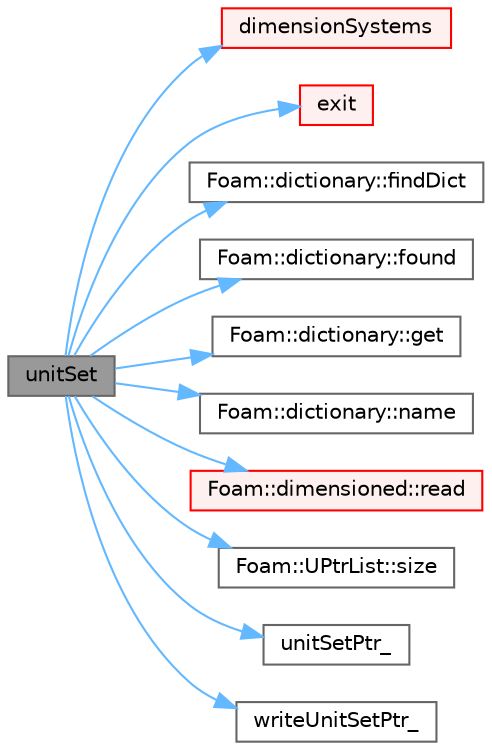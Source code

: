 digraph "unitSet"
{
 // LATEX_PDF_SIZE
  bgcolor="transparent";
  edge [fontname=Helvetica,fontsize=10,labelfontname=Helvetica,labelfontsize=10];
  node [fontname=Helvetica,fontsize=10,shape=box,height=0.2,width=0.4];
  rankdir="LR";
  Node1 [id="Node000001",label="unitSet",height=0.2,width=0.4,color="gray40", fillcolor="grey60", style="filled", fontcolor="black",tooltip=" "];
  Node1 -> Node2 [id="edge1_Node000001_Node000002",color="steelblue1",style="solid",tooltip=" "];
  Node2 [id="Node000002",label="dimensionSystems",height=0.2,width=0.4,color="red", fillcolor="#FFF0F0", style="filled",URL="$namespaceFoam.html#a65b53b37f6152f6b1b9d7e70b65878eb",tooltip=" "];
  Node1 -> Node7 [id="edge2_Node000001_Node000007",color="steelblue1",style="solid",tooltip=" "];
  Node7 [id="Node000007",label="exit",height=0.2,width=0.4,color="red", fillcolor="#FFF0F0", style="filled",URL="$namespaceFoam.html#ae0529b088aefc9f83b89dce5c31fda64",tooltip=" "];
  Node1 -> Node6 [id="edge3_Node000001_Node000006",color="steelblue1",style="solid",tooltip=" "];
  Node6 [id="Node000006",label="Foam::dictionary::findDict",height=0.2,width=0.4,color="grey40", fillcolor="white", style="filled",URL="$classFoam_1_1dictionary.html#a245770797b6291518446e960b6c251cb",tooltip=" "];
  Node1 -> Node9 [id="edge4_Node000001_Node000009",color="steelblue1",style="solid",tooltip=" "];
  Node9 [id="Node000009",label="Foam::dictionary::found",height=0.2,width=0.4,color="grey40", fillcolor="white", style="filled",URL="$classFoam_1_1dictionary.html#a991aa8aeeb065b985015a48bb5066b99",tooltip=" "];
  Node1 -> Node10 [id="edge5_Node000001_Node000010",color="steelblue1",style="solid",tooltip=" "];
  Node10 [id="Node000010",label="Foam::dictionary::get",height=0.2,width=0.4,color="grey40", fillcolor="white", style="filled",URL="$classFoam_1_1dictionary.html#a1846a52a734e28fd29097411f91f3128",tooltip=" "];
  Node1 -> Node11 [id="edge6_Node000001_Node000011",color="steelblue1",style="solid",tooltip=" "];
  Node11 [id="Node000011",label="Foam::dictionary::name",height=0.2,width=0.4,color="grey40", fillcolor="white", style="filled",URL="$classFoam_1_1dictionary.html#a20df806e0b38c1b3a3df987fafd7bd49",tooltip=" "];
  Node1 -> Node12 [id="edge7_Node000001_Node000012",color="steelblue1",style="solid",tooltip=" "];
  Node12 [id="Node000012",label="Foam::dimensioned::read",height=0.2,width=0.4,color="red", fillcolor="#FFF0F0", style="filled",URL="$classFoam_1_1dimensioned.html#a6ce0c64db98eb6144d363dbfc86104eb",tooltip=" "];
  Node1 -> Node15 [id="edge8_Node000001_Node000015",color="steelblue1",style="solid",tooltip=" "];
  Node15 [id="Node000015",label="Foam::UPtrList::size",height=0.2,width=0.4,color="grey40", fillcolor="white", style="filled",URL="$classFoam_1_1UPtrList.html#a95603446b248fe1ecf5dc59bcc2eaff0",tooltip=" "];
  Node1 -> Node16 [id="edge9_Node000001_Node000016",color="steelblue1",style="solid",tooltip=" "];
  Node16 [id="Node000016",label="unitSetPtr_",height=0.2,width=0.4,color="grey40", fillcolor="white", style="filled",URL="$namespaceFoam.html#ad0525c341f05f0fed3ae0a398f562600",tooltip=" "];
  Node1 -> Node17 [id="edge10_Node000001_Node000017",color="steelblue1",style="solid",tooltip=" "];
  Node17 [id="Node000017",label="writeUnitSetPtr_",height=0.2,width=0.4,color="grey40", fillcolor="white", style="filled",URL="$namespaceFoam.html#ae18d3ee7db21c9b6cf1f5bc3a459cb16",tooltip=" "];
}
